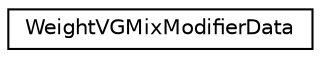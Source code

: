 digraph G
{
  edge [fontname="Helvetica",fontsize="10",labelfontname="Helvetica",labelfontsize="10"];
  node [fontname="Helvetica",fontsize="10",shape=record];
  rankdir=LR;
  Node1 [label="WeightVGMixModifierData",height=0.2,width=0.4,color="black", fillcolor="white", style="filled",URL="$d0/d8b/structWeightVGMixModifierData.html"];
}

